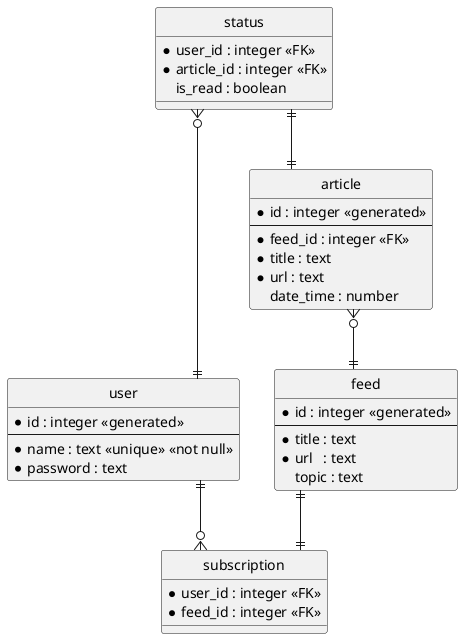@startuml
' hide the spot
hide circle

' avoid problems with angled crows feet
skinparam linetype ortho

entity "user" {
  *id : integer <<generated>>
  --
  *name : text <<unique>> <<not null>>
  *password : text
}

entity "feed" {
  *id : integer <<generated>>
  --
  *title : text
  *url   : text
  topic : text
}

entity "subscription" {
  *user_id : integer <<FK>>
  *feed_id : integer <<FK>>
}

entity "article" {
  *id : integer <<generated>>
  --
  *feed_id : integer <<FK>>
  *title : text
  *url : text
  date_time : number
}

entity "status" {
  *user_id : integer <<FK>>
  *article_id : integer <<FK>>
  is_read : boolean
}

user ||--o{ subscription
feed ||--|| subscription
article }o--|| feed
status }o--|| user
status ||--|| article
@enduml
